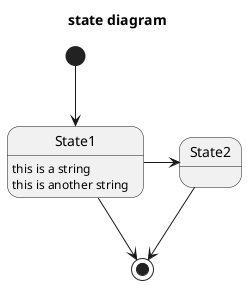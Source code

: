 @startuml

    title state diagram
    [*] --> State1
    State1 --> [*]
    State1 -> State2
    State2 --> [*]
    State1 : this is a string
    State1 : this is another string


@enduml